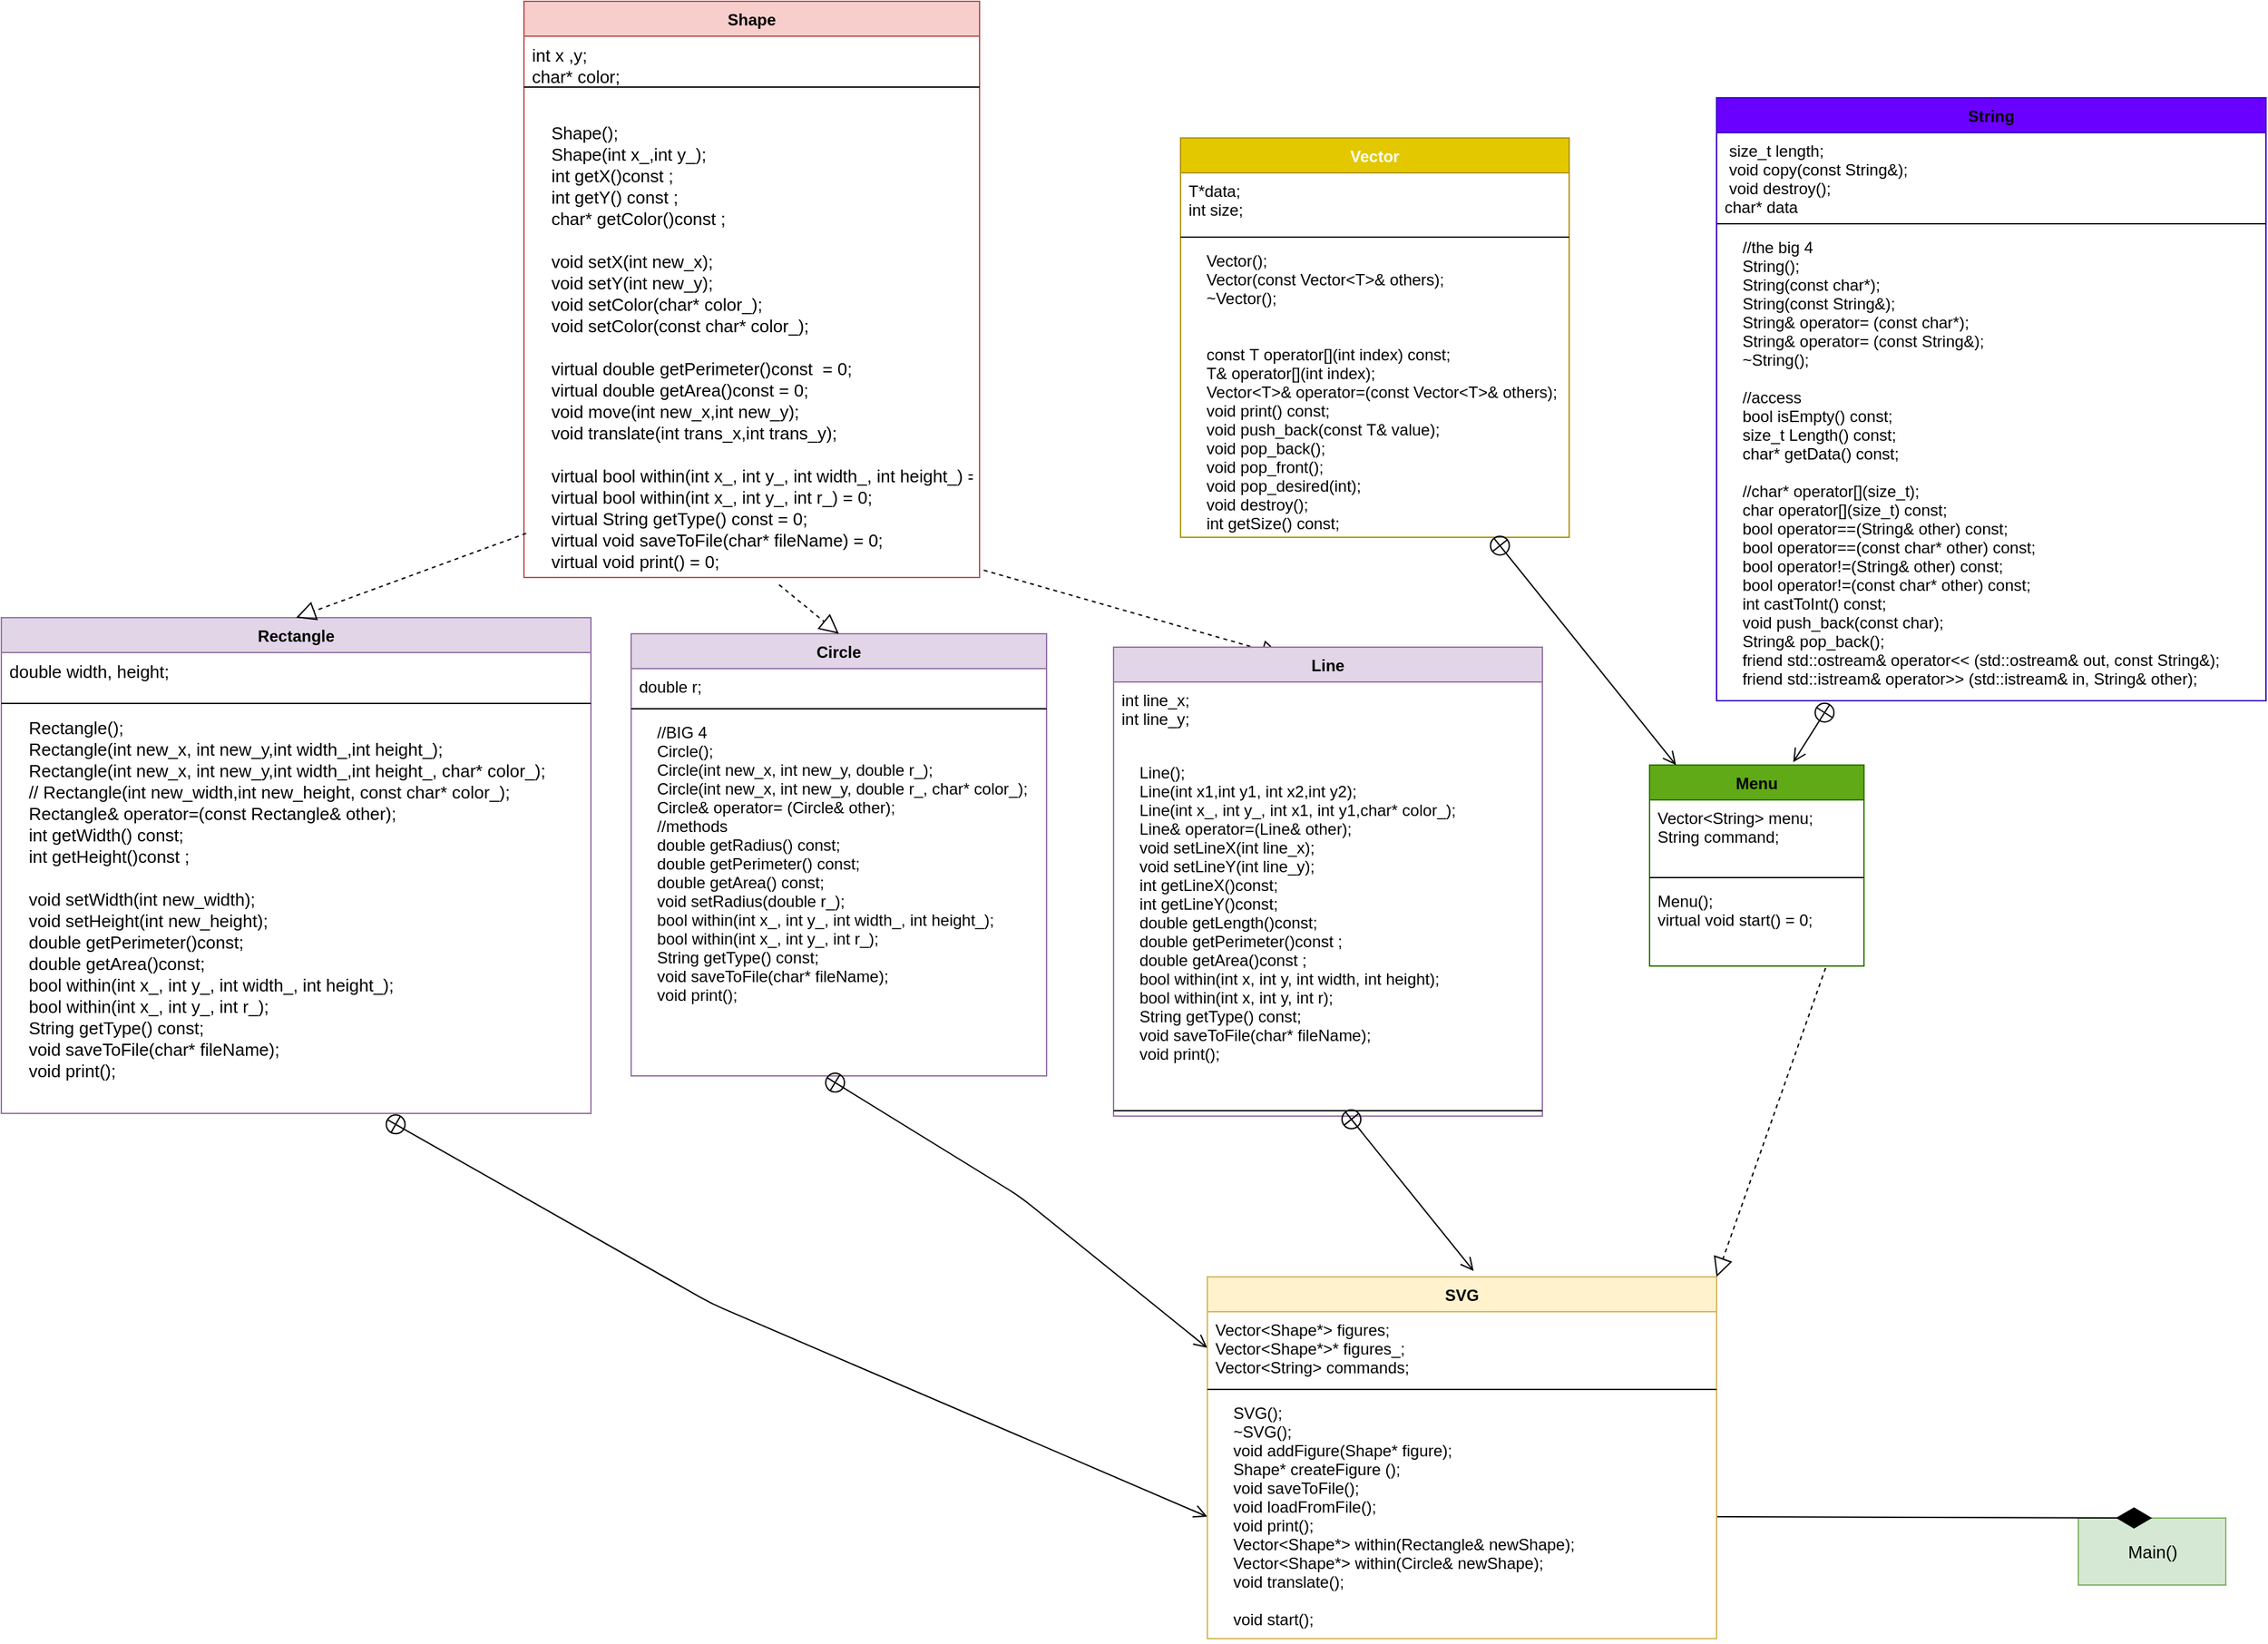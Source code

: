 <mxfile version="14.6.13" type="device"><diagram name="Page-1" id="c4acf3e9-155e-7222-9cf6-157b1a14988f"><mxGraphModel dx="3802" dy="2344" grid="1" gridSize="10" guides="1" tooltips="1" connect="1" arrows="1" fold="1" page="1" pageScale="1" pageWidth="850" pageHeight="1100" background="#ffffff" math="0" shadow="0"><root><mxCell id="0"/><mxCell id="1" parent="0"/><mxCell id="xQCyhwPW7TwULObzoVm9-6" value="Shape" style="swimlane;fontStyle=1;align=center;verticalAlign=top;childLayout=stackLayout;horizontal=1;startSize=26;horizontalStack=0;resizeParent=1;resizeParentMax=0;resizeLast=0;collapsible=1;marginBottom=0;fillColor=#f8cecc;strokeColor=#b85450;" parent="1" vertex="1"><mxGeometry x="170" y="-122" width="340" height="430" as="geometry"/></mxCell><mxCell id="xQCyhwPW7TwULObzoVm9-7" value="int x ,y;&#10;char* color;&#10;&#10;" style="text;strokeColor=none;fillColor=none;align=left;verticalAlign=top;spacingLeft=4;spacingRight=4;overflow=hidden;rotatable=0;points=[[0,0.5],[1,0.5]];portConstraint=eastwest;fontSize=13;" parent="xQCyhwPW7TwULObzoVm9-6" vertex="1"><mxGeometry y="26" width="340" height="34" as="geometry"/></mxCell><mxCell id="xQCyhwPW7TwULObzoVm9-8" value="" style="line;strokeWidth=1;fillColor=none;align=left;verticalAlign=middle;spacingTop=-1;spacingLeft=3;spacingRight=3;rotatable=0;labelPosition=right;points=[];portConstraint=eastwest;" parent="xQCyhwPW7TwULObzoVm9-6" vertex="1"><mxGeometry y="60" width="340" height="8" as="geometry"/></mxCell><mxCell id="xQCyhwPW7TwULObzoVm9-9" value="&#10;    Shape();&#10;    Shape(int x_,int y_);&#10;    int getX()const ;&#10;    int getY() const ;&#10;    char* getColor()const ;&#10;&#10;    void setX(int new_x);&#10;    void setY(int new_y);&#10;    void setColor(char* color_);&#10;    void setColor(const char* color_);&#10;    &#10;    virtual double getPerimeter()const  = 0;&#10;    virtual double getArea()const = 0;&#10;    void move(int new_x,int new_y); &#10;    void translate(int trans_x,int trans_y);&#10;    &#10;    virtual bool within(int x_, int y_, int width_, int height_) = 0;&#10;    virtual bool within(int x_, int y_, int r_) = 0;&#10;    virtual String getType() const = 0;&#10;    virtual void saveToFile(char* fileName) = 0;&#10;    virtual void print() = 0;&#10;" style="text;strokeColor=none;fillColor=none;align=left;verticalAlign=top;spacingLeft=4;spacingRight=4;overflow=hidden;rotatable=0;points=[[0,0.5],[1,0.5]];portConstraint=eastwest;fontSize=13;" parent="xQCyhwPW7TwULObzoVm9-6" vertex="1"><mxGeometry y="68" width="340" height="362" as="geometry"/></mxCell><mxCell id="xQCyhwPW7TwULObzoVm9-10" value="Rectangle" style="swimlane;fontStyle=1;align=center;verticalAlign=top;childLayout=stackLayout;horizontal=1;startSize=26;horizontalStack=0;resizeParent=1;resizeParentMax=0;resizeLast=0;collapsible=1;marginBottom=0;fillColor=#e1d5e7;strokeColor=#9673a6;" parent="1" vertex="1"><mxGeometry x="-220" y="338" width="440" height="370" as="geometry"/></mxCell><mxCell id="xQCyhwPW7TwULObzoVm9-11" value="double width, height;" style="text;strokeColor=none;fillColor=none;align=left;verticalAlign=top;spacingLeft=4;spacingRight=4;overflow=hidden;rotatable=0;points=[[0,0.5],[1,0.5]];portConstraint=eastwest;fontSize=13;" parent="xQCyhwPW7TwULObzoVm9-10" vertex="1"><mxGeometry y="26" width="440" height="34" as="geometry"/></mxCell><mxCell id="xQCyhwPW7TwULObzoVm9-12" value="" style="line;strokeWidth=1;fillColor=none;align=left;verticalAlign=middle;spacingTop=-1;spacingLeft=3;spacingRight=3;rotatable=0;labelPosition=right;points=[];portConstraint=eastwest;" parent="xQCyhwPW7TwULObzoVm9-10" vertex="1"><mxGeometry y="60" width="440" height="8" as="geometry"/></mxCell><mxCell id="xQCyhwPW7TwULObzoVm9-13" value="    Rectangle();&#10;    Rectangle(int new_x, int new_y,int width_,int height_);&#10;    Rectangle(int new_x, int new_y,int width_,int height_, char* color_);&#10;    // Rectangle(int new_width,int new_height, const char* color_);&#10;    Rectangle&amp; operator=(const Rectangle&amp; other);&#10;    int getWidth() const;&#10;    int getHeight()const ;&#10;    &#10;    void setWidth(int new_width);&#10;    void setHeight(int new_height);&#10;    double getPerimeter()const;&#10;    double getArea()const;&#10;    bool within(int x_, int y_, int width_, int height_);&#10;    bool within(int x_, int y_, int r_);&#10;    String getType() const;&#10;    void saveToFile(char* fileName);&#10;    void print();" style="text;strokeColor=none;fillColor=none;align=left;verticalAlign=top;spacingLeft=4;spacingRight=4;overflow=hidden;rotatable=0;points=[[0,0.5],[1,0.5]];portConstraint=eastwest;fontSize=13;" parent="xQCyhwPW7TwULObzoVm9-10" vertex="1"><mxGeometry y="68" width="440" height="302" as="geometry"/></mxCell><mxCell id="xQCyhwPW7TwULObzoVm9-14" value="Circle" style="swimlane;fontStyle=1;align=center;verticalAlign=top;childLayout=stackLayout;horizontal=1;startSize=26;horizontalStack=0;resizeParent=1;resizeParentMax=0;resizeLast=0;collapsible=1;marginBottom=0;whiteSpace=wrap;fillColor=#e1d5e7;strokeColor=#9673a6;" parent="1" vertex="1"><mxGeometry x="250" y="350" width="310" height="330" as="geometry"/></mxCell><mxCell id="xQCyhwPW7TwULObzoVm9-15" value="double r;" style="text;strokeColor=none;fillColor=none;align=left;verticalAlign=top;spacingLeft=4;spacingRight=4;overflow=hidden;rotatable=0;points=[[0,0.5],[1,0.5]];portConstraint=eastwest;" parent="xQCyhwPW7TwULObzoVm9-14" vertex="1"><mxGeometry y="26" width="310" height="26" as="geometry"/></mxCell><mxCell id="xQCyhwPW7TwULObzoVm9-16" value="" style="line;strokeWidth=1;fillColor=none;align=left;verticalAlign=middle;spacingTop=-1;spacingLeft=3;spacingRight=3;rotatable=0;labelPosition=right;points=[];portConstraint=eastwest;" parent="xQCyhwPW7TwULObzoVm9-14" vertex="1"><mxGeometry y="52" width="310" height="8" as="geometry"/></mxCell><mxCell id="xQCyhwPW7TwULObzoVm9-17" value="    //BIG 4&#10;    Circle();&#10;    Circle(int new_x, int new_y, double r_);&#10;    Circle(int new_x, int new_y, double r_, char* color_);&#10;    Circle&amp; operator= (Circle&amp; other);&#10;    //methods &#10;    double getRadius() const;&#10;    double getPerimeter() const;&#10;    double getArea() const;&#10;    void setRadius(double r_);&#10;    bool within(int x_, int y_, int width_, int height_);&#10;    bool within(int x_, int y_, int r_);&#10;    String getType() const;&#10;    void saveToFile(char* fileName);&#10;    void print();" style="text;strokeColor=none;fillColor=none;align=left;verticalAlign=top;spacingLeft=4;spacingRight=4;overflow=hidden;rotatable=0;points=[[0,0.5],[1,0.5]];portConstraint=eastwest;" parent="xQCyhwPW7TwULObzoVm9-14" vertex="1"><mxGeometry y="60" width="310" height="270" as="geometry"/></mxCell><mxCell id="xQCyhwPW7TwULObzoVm9-24" value="" style="endArrow=block;dashed=1;endFill=0;endSize=12;html=1;entryX=0.5;entryY=0;entryDx=0;entryDy=0;exitX=1.009;exitY=0.985;exitDx=0;exitDy=0;exitPerimeter=0;" parent="1" source="xQCyhwPW7TwULObzoVm9-9" edge="1"><mxGeometry width="160" relative="1" as="geometry"><mxPoint x="500" y="200" as="sourcePoint"/><mxPoint x="735" y="366" as="targetPoint"/><Array as="points"/></mxGeometry></mxCell><mxCell id="xQCyhwPW7TwULObzoVm9-26" value="" style="endArrow=block;dashed=1;endFill=0;endSize=12;html=1;entryX=0.5;entryY=0;entryDx=0;entryDy=0;exitX=0.005;exitY=0.909;exitDx=0;exitDy=0;exitPerimeter=0;" parent="1" source="xQCyhwPW7TwULObzoVm9-9" target="xQCyhwPW7TwULObzoVm9-10" edge="1"><mxGeometry width="160" relative="1" as="geometry"><mxPoint x="340" y="440" as="sourcePoint"/><mxPoint x="500" y="440" as="targetPoint"/><Array as="points"/></mxGeometry></mxCell><mxCell id="xQCyhwPW7TwULObzoVm9-27" value="" style="endArrow=block;dashed=1;endFill=0;endSize=12;html=1;entryX=0.5;entryY=0;entryDx=0;entryDy=0;exitX=0.56;exitY=1.015;exitDx=0;exitDy=0;exitPerimeter=0;" parent="1" source="xQCyhwPW7TwULObzoVm9-9" target="xQCyhwPW7TwULObzoVm9-14" edge="1"><mxGeometry width="160" relative="1" as="geometry"><mxPoint x="340" y="440" as="sourcePoint"/><mxPoint x="500" y="440" as="targetPoint"/><Array as="points"/></mxGeometry></mxCell><mxCell id="xQCyhwPW7TwULObzoVm9-37" value="" style="endArrow=open;startArrow=circlePlus;endFill=0;startFill=0;endSize=8;html=1;fontSize=13;exitX=0.653;exitY=1.014;exitDx=0;exitDy=0;exitPerimeter=0;entryX=0;entryY=0.5;entryDx=0;entryDy=0;" parent="1" source="xQCyhwPW7TwULObzoVm9-13" target="d7LhlIihx8d_oR4Ujpx7-16" edge="1"><mxGeometry width="160" relative="1" as="geometry"><mxPoint x="340" y="730" as="sourcePoint"/><mxPoint x="340" y="710" as="targetPoint"/><Array as="points"><mxPoint x="310" y="850"/></Array></mxGeometry></mxCell><mxCell id="xQCyhwPW7TwULObzoVm9-38" value="" style="endArrow=open;startArrow=circlePlus;endFill=0;startFill=0;endSize=8;html=1;fontSize=13;exitX=0.469;exitY=1.003;exitDx=0;exitDy=0;exitPerimeter=0;entryX=0;entryY=0.5;entryDx=0;entryDy=0;" parent="1" source="xQCyhwPW7TwULObzoVm9-17" target="d7LhlIihx8d_oR4Ujpx7-14" edge="1"><mxGeometry width="160" relative="1" as="geometry"><mxPoint x="340" y="730" as="sourcePoint"/><mxPoint x="420" y="710" as="targetPoint"/><Array as="points"><mxPoint x="540" y="770"/></Array></mxGeometry></mxCell><mxCell id="xQCyhwPW7TwULObzoVm9-41" value="Main()" style="html=1;fontSize=13;fillColor=#d5e8d4;strokeColor=#82b366;" parent="1" vertex="1"><mxGeometry x="1330" y="1010" width="110" height="50" as="geometry"/></mxCell><mxCell id="xQCyhwPW7TwULObzoVm9-43" value="" style="endArrow=diamondThin;endFill=1;endSize=24;html=1;fontSize=13;entryX=0.5;entryY=0;entryDx=0;entryDy=0;exitX=1;exitY=0.5;exitDx=0;exitDy=0;" parent="1" source="d7LhlIihx8d_oR4Ujpx7-16" target="xQCyhwPW7TwULObzoVm9-41" edge="1"><mxGeometry width="160" relative="1" as="geometry"><mxPoint x="422.853" y="930" as="sourcePoint"/><mxPoint x="500" y="1030" as="targetPoint"/><Array as="points"/></mxGeometry></mxCell><mxCell id="d7LhlIihx8d_oR4Ujpx7-1" value="String" style="swimlane;fontStyle=1;align=center;verticalAlign=top;childLayout=stackLayout;horizontal=1;startSize=26;horizontalStack=0;resizeParent=1;resizeParentMax=0;resizeLast=0;collapsible=1;marginBottom=0;fillColor=#6a00ff;strokeColor=#3700CC;" parent="1" vertex="1"><mxGeometry x="1060" y="-50" width="410" height="450" as="geometry"/></mxCell><mxCell id="d7LhlIihx8d_oR4Ujpx7-2" value=" size_t length;&#10; void copy(const String&amp;);&#10; void destroy();&#10;char* data" style="text;strokeColor=none;fillColor=none;align=left;verticalAlign=top;spacingLeft=4;spacingRight=4;overflow=hidden;rotatable=0;points=[[0,0.5],[1,0.5]];portConstraint=eastwest;" parent="d7LhlIihx8d_oR4Ujpx7-1" vertex="1"><mxGeometry y="26" width="410" height="64" as="geometry"/></mxCell><mxCell id="d7LhlIihx8d_oR4Ujpx7-3" value="" style="line;strokeWidth=1;fillColor=none;align=left;verticalAlign=middle;spacingTop=-1;spacingLeft=3;spacingRight=3;rotatable=0;labelPosition=right;points=[];portConstraint=eastwest;" parent="d7LhlIihx8d_oR4Ujpx7-1" vertex="1"><mxGeometry y="90" width="410" height="8" as="geometry"/></mxCell><mxCell id="d7LhlIihx8d_oR4Ujpx7-4" value="    //the big 4&#10;    String();&#10;    String(const char*);&#10;    String(const String&amp;);&#10;    String&amp; operator= (const char*);&#10;    String&amp; operator= (const String&amp;);&#10;    ~String();&#10; &#10;    //access&#10;    bool isEmpty() const;&#10;    size_t Length() const;&#10;    char* getData() const;&#10;   &#10;    //char* operator[](size_t);&#10;    char operator[](size_t) const;&#10;    bool operator==(String&amp; other) const;&#10;    bool operator==(const char* other) const;&#10;    bool operator!=(String&amp; other) const;&#10;    bool operator!=(const char* other) const;&#10;    int castToInt() const;&#10;    void push_back(const char);&#10;    String&amp; pop_back();&#10;    friend std::ostream&amp; operator&lt;&lt; (std::ostream&amp; out, const String&amp;);&#10;    friend std::istream&amp; operator&gt;&gt; (std::istream&amp; in, String&amp; other);" style="text;strokeColor=none;fillColor=none;align=left;verticalAlign=top;spacingLeft=4;spacingRight=4;overflow=hidden;rotatable=0;points=[[0,0.5],[1,0.5]];portConstraint=eastwest;" parent="d7LhlIihx8d_oR4Ujpx7-1" vertex="1"><mxGeometry y="98" width="410" height="352" as="geometry"/></mxCell><mxCell id="d7LhlIihx8d_oR4Ujpx7-13" value="SVG" style="swimlane;fontStyle=1;align=center;verticalAlign=top;childLayout=stackLayout;horizontal=1;startSize=26;horizontalStack=0;resizeParent=1;resizeParentMax=0;resizeLast=0;collapsible=1;marginBottom=0;fillColor=#fff2cc;strokeColor=#d6b656;" parent="1" vertex="1"><mxGeometry x="680" y="830" width="380" height="270" as="geometry"/></mxCell><mxCell id="d7LhlIihx8d_oR4Ujpx7-14" value="Vector&lt;Shape*&gt; figures;&#10;Vector&lt;Shape*&gt;* figures_;&#10;Vector&lt;String&gt; commands;&#10;" style="text;strokeColor=none;fillColor=none;align=left;verticalAlign=top;spacingLeft=4;spacingRight=4;overflow=hidden;rotatable=0;points=[[0,0.5],[1,0.5]];portConstraint=eastwest;" parent="d7LhlIihx8d_oR4Ujpx7-13" vertex="1"><mxGeometry y="26" width="380" height="54" as="geometry"/></mxCell><mxCell id="d7LhlIihx8d_oR4Ujpx7-15" value="" style="line;strokeWidth=1;fillColor=none;align=left;verticalAlign=middle;spacingTop=-1;spacingLeft=3;spacingRight=3;rotatable=0;labelPosition=right;points=[];portConstraint=eastwest;" parent="d7LhlIihx8d_oR4Ujpx7-13" vertex="1"><mxGeometry y="80" width="380" height="8" as="geometry"/></mxCell><mxCell id="d7LhlIihx8d_oR4Ujpx7-16" value="    SVG();&#10;    ~SVG();&#10;    void addFigure(Shape* figure);&#10;    Shape* createFigure ();&#10;    void saveToFile();&#10;    void loadFromFile();&#10;    void print();&#10;    Vector&lt;Shape*&gt; within(Rectangle&amp; newShape);&#10;    Vector&lt;Shape*&gt; within(Circle&amp; newShape);&#10;    void translate();&#10;    &#10;    void start();" style="text;strokeColor=none;fillColor=none;align=left;verticalAlign=top;spacingLeft=4;spacingRight=4;overflow=hidden;rotatable=0;points=[[0,0.5],[1,0.5]];portConstraint=eastwest;" parent="d7LhlIihx8d_oR4Ujpx7-13" vertex="1"><mxGeometry y="88" width="380" height="182" as="geometry"/></mxCell><mxCell id="d7LhlIihx8d_oR4Ujpx7-9" value="Menu" style="swimlane;fontStyle=1;align=center;verticalAlign=top;childLayout=stackLayout;horizontal=1;startSize=26;horizontalStack=0;resizeParent=1;resizeParentMax=0;resizeLast=0;collapsible=1;marginBottom=0;fillColor=#60a917;strokeColor=#2D7600;" parent="1" vertex="1"><mxGeometry x="1010" y="448" width="160" height="150" as="geometry"/></mxCell><mxCell id="d7LhlIihx8d_oR4Ujpx7-10" value="Vector&lt;String&gt; menu;&#10;String command;" style="text;strokeColor=none;fillColor=none;align=left;verticalAlign=top;spacingLeft=4;spacingRight=4;overflow=hidden;rotatable=0;points=[[0,0.5],[1,0.5]];portConstraint=eastwest;" parent="d7LhlIihx8d_oR4Ujpx7-9" vertex="1"><mxGeometry y="26" width="160" height="54" as="geometry"/></mxCell><mxCell id="d7LhlIihx8d_oR4Ujpx7-11" value="" style="line;strokeWidth=1;fillColor=none;align=left;verticalAlign=middle;spacingTop=-1;spacingLeft=3;spacingRight=3;rotatable=0;labelPosition=right;points=[];portConstraint=eastwest;" parent="d7LhlIihx8d_oR4Ujpx7-9" vertex="1"><mxGeometry y="80" width="160" height="8" as="geometry"/></mxCell><mxCell id="d7LhlIihx8d_oR4Ujpx7-12" value="Menu();&#10;virtual void start() = 0;" style="text;strokeColor=none;fillColor=none;align=left;verticalAlign=top;spacingLeft=4;spacingRight=4;overflow=hidden;rotatable=0;points=[[0,0.5],[1,0.5]];portConstraint=eastwest;" parent="d7LhlIihx8d_oR4Ujpx7-9" vertex="1"><mxGeometry y="88" width="160" height="62" as="geometry"/></mxCell><mxCell id="d7LhlIihx8d_oR4Ujpx7-21" value="" style="endArrow=block;dashed=1;endFill=0;endSize=12;html=1;fontColor=#000000;exitX=0.821;exitY=1.023;exitDx=0;exitDy=0;exitPerimeter=0;entryX=1;entryY=0;entryDx=0;entryDy=0;" parent="1" source="d7LhlIihx8d_oR4Ujpx7-12" target="d7LhlIihx8d_oR4Ujpx7-13" edge="1"><mxGeometry width="160" relative="1" as="geometry"><mxPoint x="330" y="610" as="sourcePoint"/><mxPoint x="490" y="610" as="targetPoint"/></mxGeometry></mxCell><mxCell id="d7LhlIihx8d_oR4Ujpx7-22" value="Vector" style="swimlane;fontStyle=1;align=center;verticalAlign=top;childLayout=stackLayout;horizontal=1;startSize=26;horizontalStack=0;resizeParent=1;resizeParentMax=0;resizeLast=0;collapsible=1;marginBottom=0;fontColor=#ffffff;fillColor=#e3c800;strokeColor=#B09500;" parent="1" vertex="1"><mxGeometry x="660" y="-20" width="290" height="298" as="geometry"/></mxCell><mxCell id="d7LhlIihx8d_oR4Ujpx7-23" value="T*data;&#10;int size;" style="text;strokeColor=none;fillColor=none;align=left;verticalAlign=top;spacingLeft=4;spacingRight=4;overflow=hidden;rotatable=0;points=[[0,0.5],[1,0.5]];portConstraint=eastwest;" parent="d7LhlIihx8d_oR4Ujpx7-22" vertex="1"><mxGeometry y="26" width="290" height="44" as="geometry"/></mxCell><mxCell id="d7LhlIihx8d_oR4Ujpx7-24" value="" style="line;strokeWidth=1;fillColor=none;align=left;verticalAlign=middle;spacingTop=-1;spacingLeft=3;spacingRight=3;rotatable=0;labelPosition=right;points=[];portConstraint=eastwest;" parent="d7LhlIihx8d_oR4Ujpx7-22" vertex="1"><mxGeometry y="70" width="290" height="8" as="geometry"/></mxCell><mxCell id="d7LhlIihx8d_oR4Ujpx7-25" value="    Vector();&#10;    Vector(const Vector&lt;T&gt;&amp; others);&#10;    ~Vector();&#10;    &#10;    &#10;    const T operator[](int index) const;&#10;    T&amp; operator[](int index);&#10;    Vector&lt;T&gt;&amp; operator=(const Vector&lt;T&gt;&amp; others);&#10;    void print() const;&#10;    void push_back(const T&amp; value);&#10;    void pop_back();&#10;    void pop_front();&#10;    void pop_desired(int);&#10;    void destroy();&#10;    int getSize() const;" style="text;strokeColor=none;fillColor=none;align=left;verticalAlign=top;spacingLeft=4;spacingRight=4;overflow=hidden;rotatable=0;points=[[0,0.5],[1,0.5]];portConstraint=eastwest;" parent="d7LhlIihx8d_oR4Ujpx7-22" vertex="1"><mxGeometry y="78" width="290" height="220" as="geometry"/></mxCell><mxCell id="wten9M16JOoq0i400cFx-2" value="Line" style="swimlane;fontStyle=1;align=center;verticalAlign=top;childLayout=stackLayout;horizontal=1;startSize=26;horizontalStack=0;resizeParent=1;resizeParentMax=0;resizeLast=0;collapsible=1;marginBottom=0;fillColor=#e1d5e7;strokeColor=#9673a6;" vertex="1" parent="1"><mxGeometry x="610" y="360" width="320" height="350" as="geometry"/></mxCell><mxCell id="wten9M16JOoq0i400cFx-3" value="int line_x;&#10;int line_y;" style="text;strokeColor=none;fillColor=none;align=left;verticalAlign=top;spacingLeft=4;spacingRight=4;overflow=hidden;rotatable=0;points=[[0,0.5],[1,0.5]];portConstraint=eastwest;" vertex="1" parent="wten9M16JOoq0i400cFx-2"><mxGeometry y="26" width="320" height="54" as="geometry"/></mxCell><mxCell id="wten9M16JOoq0i400cFx-5" value="    Line();&#10;    Line(int x1,int y1, int x2,int y2);&#10;    Line(int x_, int y_, int x1, int y1,char* color_);&#10;    Line&amp; operator=(Line&amp; other);&#10;    void setLineX(int line_x);&#10;    void setLineY(int line_y);&#10;    int getLineX()const;&#10;    int getLineY()const;&#10;    double getLength()const;&#10;    double getPerimeter()const ;&#10;    double getArea()const ;&#10;    bool within(int x, int y, int width, int height);&#10;    bool within(int x, int y, int r);&#10;    String getType() const;&#10;    void saveToFile(char* fileName);&#10;    void print();" style="text;strokeColor=none;fillColor=none;align=left;verticalAlign=top;spacingLeft=4;spacingRight=4;overflow=hidden;rotatable=0;points=[[0,0.5],[1,0.5]];portConstraint=eastwest;" vertex="1" parent="wten9M16JOoq0i400cFx-2"><mxGeometry y="80" width="320" height="262" as="geometry"/></mxCell><mxCell id="wten9M16JOoq0i400cFx-4" value="" style="line;strokeWidth=1;fillColor=none;align=left;verticalAlign=middle;spacingTop=-1;spacingLeft=3;spacingRight=3;rotatable=0;labelPosition=right;points=[];portConstraint=eastwest;" vertex="1" parent="wten9M16JOoq0i400cFx-2"><mxGeometry y="342" width="320" height="8" as="geometry"/></mxCell><mxCell id="wten9M16JOoq0i400cFx-7" value="" style="endArrow=open;startArrow=circlePlus;endFill=0;startFill=0;endSize=8;html=1;entryX=0.523;entryY=-0.016;entryDx=0;entryDy=0;entryPerimeter=0;exitX=0.539;exitY=1.016;exitDx=0;exitDy=0;exitPerimeter=0;" edge="1" parent="1" source="wten9M16JOoq0i400cFx-5" target="d7LhlIihx8d_oR4Ujpx7-13"><mxGeometry width="160" relative="1" as="geometry"><mxPoint x="770" y="700" as="sourcePoint"/><mxPoint x="620" y="550" as="targetPoint"/></mxGeometry></mxCell><mxCell id="wten9M16JOoq0i400cFx-8" value="" style="endArrow=open;startArrow=circlePlus;endFill=0;startFill=0;endSize=8;html=1;" edge="1" parent="1" source="d7LhlIihx8d_oR4Ujpx7-25" target="d7LhlIihx8d_oR4Ujpx7-9"><mxGeometry width="160" relative="1" as="geometry"><mxPoint x="840" y="290" as="sourcePoint"/><mxPoint x="1230" y="470" as="targetPoint"/></mxGeometry></mxCell><mxCell id="wten9M16JOoq0i400cFx-9" value="" style="endArrow=open;startArrow=circlePlus;endFill=0;startFill=0;endSize=8;html=1;exitX=0.207;exitY=1.006;exitDx=0;exitDy=0;exitPerimeter=0;entryX=0.67;entryY=-0.014;entryDx=0;entryDy=0;entryPerimeter=0;" edge="1" parent="1" source="d7LhlIihx8d_oR4Ujpx7-4" target="d7LhlIihx8d_oR4Ujpx7-9"><mxGeometry width="160" relative="1" as="geometry"><mxPoint x="1070" y="470" as="sourcePoint"/><mxPoint x="1230" y="470" as="targetPoint"/></mxGeometry></mxCell></root></mxGraphModel></diagram></mxfile>